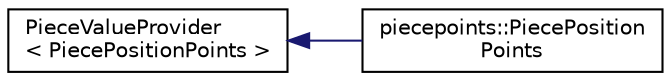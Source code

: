 digraph "Graphical Class Hierarchy"
{
 // LATEX_PDF_SIZE
  edge [fontname="Helvetica",fontsize="10",labelfontname="Helvetica",labelfontsize="10"];
  node [fontname="Helvetica",fontsize="10",shape=record];
  rankdir="LR";
  Node0 [label="PieceValueProvider\l\< PiecePositionPoints \>",height=0.2,width=0.4,color="black", fillcolor="white", style="filled",URL="$classPieceValueProvider.html",tooltip=" "];
  Node0 -> Node1 [dir="back",color="midnightblue",fontsize="10",style="solid",fontname="Helvetica"];
  Node1 [label="piecepoints::PiecePosition\lPoints",height=0.2,width=0.4,color="black", fillcolor="white", style="filled",URL="$structpiecepoints_1_1PiecePositionPoints.html",tooltip="Holds a piecepoints::GamePointsArray_t of points values, and exposes a method for accessing element c..."];
}
